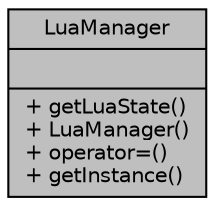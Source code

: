 digraph "LuaManager"
{
 // LATEX_PDF_SIZE
  edge [fontname="Helvetica",fontsize="10",labelfontname="Helvetica",labelfontsize="10"];
  node [fontname="Helvetica",fontsize="10",shape=record];
  Node1 [label="{LuaManager\n||+ getLuaState()\l+ LuaManager()\l+ operator=()\l+ getInstance()\l}",height=0.2,width=0.4,color="black", fillcolor="grey75", style="filled", fontcolor="black",tooltip=" "];
}
